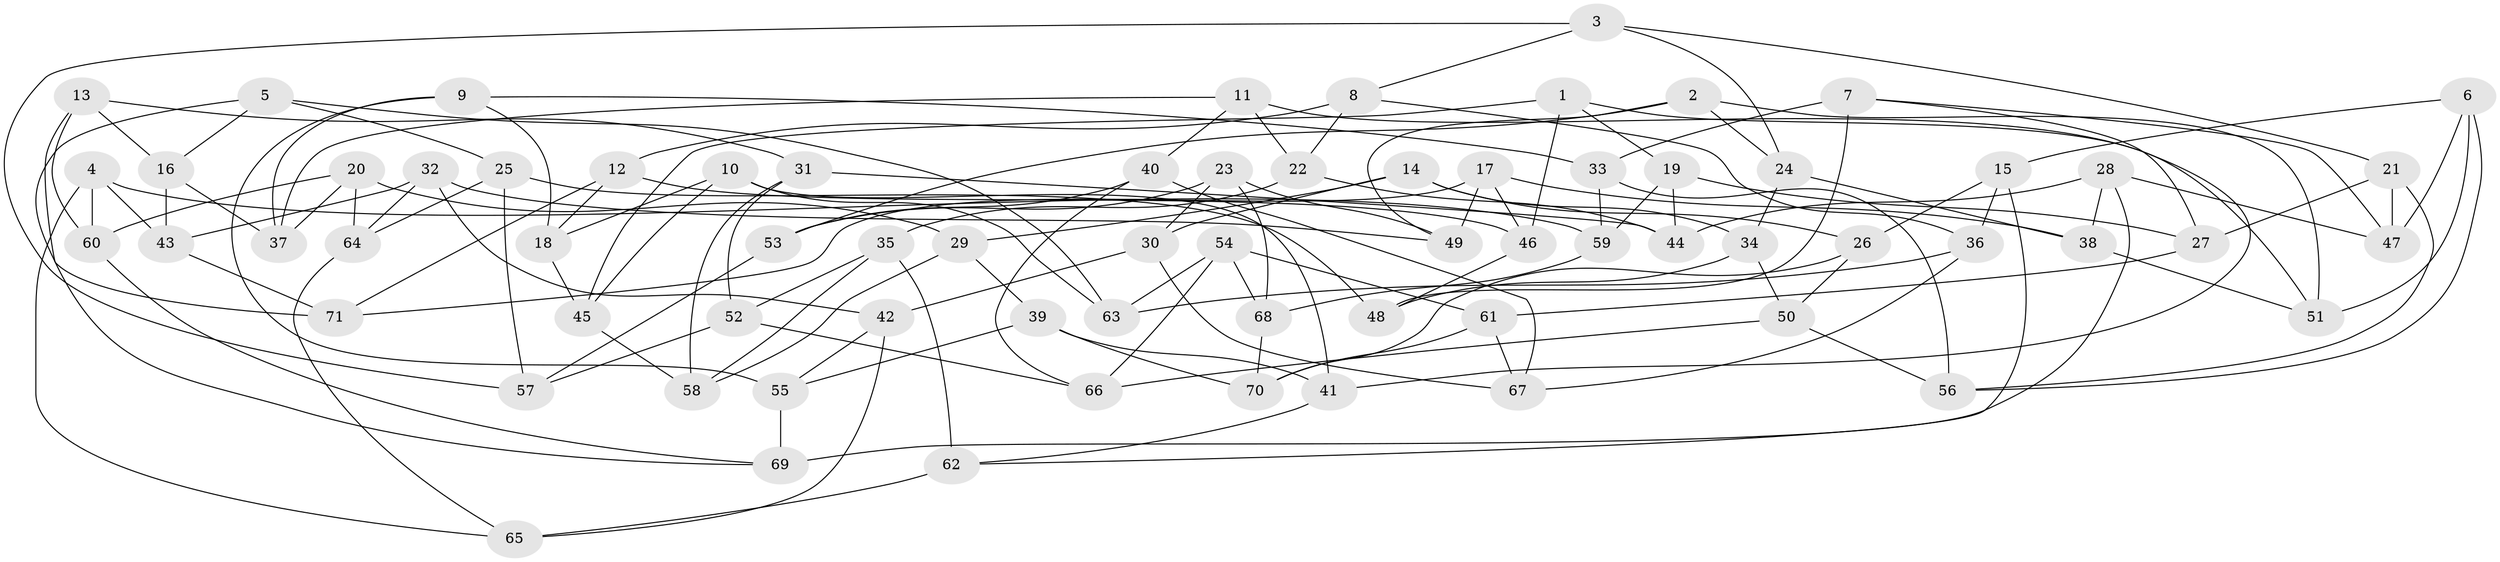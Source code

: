 // coarse degree distribution, {6: 0.23809523809523808, 4: 0.5714285714285714, 12: 0.023809523809523808, 8: 0.07142857142857142, 10: 0.047619047619047616, 5: 0.023809523809523808, 7: 0.023809523809523808}
// Generated by graph-tools (version 1.1) at 2025/20/03/04/25 18:20:44]
// undirected, 71 vertices, 142 edges
graph export_dot {
graph [start="1"]
  node [color=gray90,style=filled];
  1;
  2;
  3;
  4;
  5;
  6;
  7;
  8;
  9;
  10;
  11;
  12;
  13;
  14;
  15;
  16;
  17;
  18;
  19;
  20;
  21;
  22;
  23;
  24;
  25;
  26;
  27;
  28;
  29;
  30;
  31;
  32;
  33;
  34;
  35;
  36;
  37;
  38;
  39;
  40;
  41;
  42;
  43;
  44;
  45;
  46;
  47;
  48;
  49;
  50;
  51;
  52;
  53;
  54;
  55;
  56;
  57;
  58;
  59;
  60;
  61;
  62;
  63;
  64;
  65;
  66;
  67;
  68;
  69;
  70;
  71;
  1 -- 45;
  1 -- 46;
  1 -- 41;
  1 -- 19;
  2 -- 51;
  2 -- 53;
  2 -- 24;
  2 -- 49;
  3 -- 8;
  3 -- 21;
  3 -- 24;
  3 -- 57;
  4 -- 43;
  4 -- 60;
  4 -- 65;
  4 -- 59;
  5 -- 69;
  5 -- 16;
  5 -- 63;
  5 -- 25;
  6 -- 56;
  6 -- 47;
  6 -- 51;
  6 -- 15;
  7 -- 47;
  7 -- 27;
  7 -- 48;
  7 -- 33;
  8 -- 12;
  8 -- 22;
  8 -- 36;
  9 -- 37;
  9 -- 18;
  9 -- 55;
  9 -- 33;
  10 -- 63;
  10 -- 45;
  10 -- 41;
  10 -- 18;
  11 -- 51;
  11 -- 37;
  11 -- 22;
  11 -- 40;
  12 -- 18;
  12 -- 71;
  12 -- 46;
  13 -- 31;
  13 -- 71;
  13 -- 60;
  13 -- 16;
  14 -- 34;
  14 -- 29;
  14 -- 26;
  14 -- 30;
  15 -- 62;
  15 -- 26;
  15 -- 36;
  16 -- 37;
  16 -- 43;
  17 -- 71;
  17 -- 46;
  17 -- 38;
  17 -- 49;
  18 -- 45;
  19 -- 27;
  19 -- 59;
  19 -- 44;
  20 -- 60;
  20 -- 29;
  20 -- 64;
  20 -- 37;
  21 -- 56;
  21 -- 47;
  21 -- 27;
  22 -- 44;
  22 -- 35;
  23 -- 49;
  23 -- 53;
  23 -- 30;
  23 -- 68;
  24 -- 38;
  24 -- 34;
  25 -- 48;
  25 -- 57;
  25 -- 64;
  26 -- 50;
  26 -- 70;
  27 -- 61;
  28 -- 69;
  28 -- 44;
  28 -- 38;
  28 -- 47;
  29 -- 39;
  29 -- 58;
  30 -- 42;
  30 -- 67;
  31 -- 58;
  31 -- 44;
  31 -- 52;
  32 -- 49;
  32 -- 43;
  32 -- 42;
  32 -- 64;
  33 -- 56;
  33 -- 59;
  34 -- 48;
  34 -- 50;
  35 -- 52;
  35 -- 62;
  35 -- 58;
  36 -- 63;
  36 -- 67;
  38 -- 51;
  39 -- 41;
  39 -- 70;
  39 -- 55;
  40 -- 66;
  40 -- 67;
  40 -- 53;
  41 -- 62;
  42 -- 55;
  42 -- 65;
  43 -- 71;
  45 -- 58;
  46 -- 48;
  50 -- 66;
  50 -- 56;
  52 -- 66;
  52 -- 57;
  53 -- 57;
  54 -- 63;
  54 -- 61;
  54 -- 66;
  54 -- 68;
  55 -- 69;
  59 -- 68;
  60 -- 69;
  61 -- 70;
  61 -- 67;
  62 -- 65;
  64 -- 65;
  68 -- 70;
}
